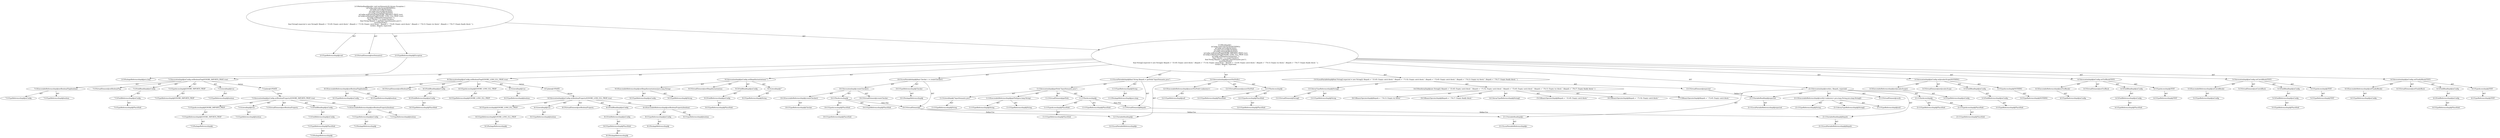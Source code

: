 digraph "testSemantic2#?" {
0 [label="2:CtTypeReferenceImpl@void" shape=ellipse]
1 [label="2:CtVirtualElement@testSemantic2" shape=ellipse]
2 [label="2:CtTypeReferenceImpl@Exception" shape=ellipse]
3 [label="2:CtPackageReferenceImpl@java.lang" shape=ellipse]
4 [label="3:CtExecutableReferenceImpl@setJavadocScope()" shape=ellipse]
5 [label="3:CtTypeReferenceImpl@mConfig" shape=ellipse]
6 [label="3:CtVirtualElement@setJavadocScope" shape=ellipse]
7 [label="3:CtFieldReferenceImpl@mConfig" shape=ellipse]
8 [label="3:CtTypeReferenceImpl@PlaceHold" shape=ellipse]
9 [label="3:CtFieldReadImpl@mConfig" shape=ellipse]
10 [label="3:CtTypeAccessImpl@NOTHING" shape=ellipse]
11 [label="3:CtTypeReferenceImpl@NOTHING" shape=ellipse]
12 [label="3:CtInvocationImpl@mConfig.setJavadocScope(NOTHING)" shape=ellipse]
13 [label="4:CtExecutableReferenceImpl@setTryBlock()" shape=ellipse]
14 [label="4:CtTypeReferenceImpl@mConfig" shape=ellipse]
15 [label="4:CtVirtualElement@setTryBlock" shape=ellipse]
16 [label="4:CtFieldReferenceImpl@mConfig" shape=ellipse]
17 [label="4:CtTypeReferenceImpl@PlaceHold" shape=ellipse]
18 [label="4:CtFieldReadImpl@mConfig" shape=ellipse]
19 [label="4:CtTypeAccessImpl@TEXT" shape=ellipse]
20 [label="4:CtTypeReferenceImpl@TEXT" shape=ellipse]
21 [label="4:CtInvocationImpl@mConfig.setTryBlock(TEXT)" shape=ellipse]
22 [label="5:CtExecutableReferenceImpl@setCatchBlock()" shape=ellipse]
23 [label="5:CtTypeReferenceImpl@mConfig" shape=ellipse]
24 [label="5:CtVirtualElement@setCatchBlock" shape=ellipse]
25 [label="5:CtFieldReferenceImpl@mConfig" shape=ellipse]
26 [label="5:CtTypeReferenceImpl@PlaceHold" shape=ellipse]
27 [label="5:CtFieldReadImpl@mConfig" shape=ellipse]
28 [label="5:CtTypeAccessImpl@TEXT" shape=ellipse]
29 [label="5:CtTypeReferenceImpl@TEXT" shape=ellipse]
30 [label="5:CtInvocationImpl@mConfig.setCatchBlock(TEXT)" shape=ellipse]
31 [label="6:CtExecutableReferenceImpl@setFinallyBlock()" shape=ellipse]
32 [label="6:CtTypeReferenceImpl@mConfig" shape=ellipse]
33 [label="6:CtVirtualElement@setFinallyBlock" shape=ellipse]
34 [label="6:CtFieldReferenceImpl@mConfig" shape=ellipse]
35 [label="6:CtTypeReferenceImpl@PlaceHold" shape=ellipse]
36 [label="6:CtFieldReadImpl@mConfig" shape=ellipse]
37 [label="6:CtTypeAccessImpl@TEXT" shape=ellipse]
38 [label="6:CtTypeReferenceImpl@TEXT" shape=ellipse]
39 [label="6:CtInvocationImpl@mConfig.setFinallyBlock(TEXT)" shape=ellipse]
40 [label="7:CtExecutableReferenceImpl@setBooleanFlag(boolean)" shape=ellipse]
41 [label="7:CtTypeReferenceImpl@mConfig" shape=ellipse]
42 [label="7:CtTypeReferenceImpl@boolean" shape=ellipse]
43 [label="7:CtVirtualElement@setBooleanFlag" shape=ellipse]
44 [label="7:CtFieldReferenceImpl@mConfig" shape=ellipse]
45 [label="7:CtTypeReferenceImpl@PlaceHold" shape=ellipse]
46 [label="7:CtFieldReadImpl@mConfig" shape=ellipse]
47 [label="7:CtTypeAccessImpl@IGNORE_IMPORTS_PROP" shape=ellipse]
48 [label="7:CtTypeReferenceImpl@IGNORE_IMPORTS_PROP" shape=ellipse]
49 [label="7:CtLiteralImpl@true" shape=ellipse]
50 [label="7:CtTypeReferenceImpl@boolean" shape=ellipse]
51 [label="7:CtInvocationImpl@mConfig.setBooleanFlag(IGNORE_IMPORTS_PROP, true)" shape=ellipse]
52 [label="8:CtExecutableReferenceImpl@setBooleanFlag(boolean)" shape=ellipse]
53 [label="8:CtTypeReferenceImpl@mConfig" shape=ellipse]
54 [label="8:CtTypeReferenceImpl@boolean" shape=ellipse]
55 [label="8:CtVirtualElement@setBooleanFlag" shape=ellipse]
56 [label="8:CtFieldReferenceImpl@mConfig" shape=ellipse]
57 [label="8:CtTypeReferenceImpl@PlaceHold" shape=ellipse]
58 [label="8:CtFieldReadImpl@mConfig" shape=ellipse]
59 [label="8:CtTypeAccessImpl@IGNORE_LONG_ELL_PROP" shape=ellipse]
60 [label="8:CtTypeReferenceImpl@IGNORE_LONG_ELL_PROP" shape=ellipse]
61 [label="8:CtLiteralImpl@true" shape=ellipse]
62 [label="8:CtTypeReferenceImpl@boolean" shape=ellipse]
63 [label="8:CtInvocationImpl@mConfig.setBooleanFlag(IGNORE_LONG_ELL_PROP, true)" shape=ellipse]
64 [label="9:CtExecutableReferenceImpl@setIllegalInstantiations(java.lang.String)" shape=ellipse]
65 [label="9:CtTypeReferenceImpl@mConfig" shape=ellipse]
66 [label="9:CtTypeReferenceImpl@String" shape=ellipse]
67 [label="9:CtVirtualElement@setIllegalInstantiations" shape=ellipse]
68 [label="9:CtFieldReferenceImpl@mConfig" shape=ellipse]
69 [label="9:CtTypeReferenceImpl@PlaceHold" shape=ellipse]
70 [label="9:CtFieldReadImpl@mConfig" shape=ellipse]
71 [label="9:CtLiteralImpl@\"\"" shape=ellipse]
72 [label="9:CtTypeReferenceImpl@String" shape=ellipse]
73 [label="9:CtInvocationImpl@mConfig.setIllegalInstantiations(\"\")" shape=ellipse]
74 [label="10:CtTypeReferenceImpl@Checker" shape=ellipse]
75 [label="10:CtPackageReferenceImpl@" shape=ellipse]
76 [label="10:CtExecutableReferenceImpl@createChecker()" shape=ellipse]
77 [label="10:CtTypeReferenceImpl@Checker" shape=ellipse]
78 [label="10:CtVirtualElement@createChecker" shape=ellipse]
79 [label="10:CtTypeAccessImpl@PlaceHold" shape=ellipse]
80 [label="10:CtTypeReferenceImpl@PlaceHold" shape=ellipse]
81 [label="10:CtThisAccessImpl@" shape=ellipse]
82 [label="10:CtTypeReferenceImpl@PlaceHold" shape=ellipse]
83 [label="10:CtInvocationImpl@createChecker()" shape=ellipse]
84 [label="10:CtVirtualElement@c" shape=ellipse]
85 [label="10:CtLocalVariableImpl@final Checker c = createChecker()" shape=ellipse]
86 [label="11:CtTypeReferenceImpl@String" shape=ellipse]
87 [label="11:CtPackageReferenceImpl@java.lang" shape=ellipse]
88 [label="11:CtExecutableReferenceImpl@getPath(java.lang.String)" shape=ellipse]
89 [label="11:CtTypeReferenceImpl@String" shape=ellipse]
90 [label="11:CtTypeReferenceImpl@String" shape=ellipse]
91 [label="11:CtVirtualElement@getPath" shape=ellipse]
92 [label="11:CtTypeAccessImpl@PlaceHold" shape=ellipse]
93 [label="11:CtTypeReferenceImpl@PlaceHold" shape=ellipse]
94 [label="11:CtThisAccessImpl@" shape=ellipse]
95 [label="11:CtTypeReferenceImpl@PlaceHold" shape=ellipse]
96 [label="11:CtLiteralImpl@\"InputSemantic.java\"" shape=ellipse]
97 [label="11:CtTypeReferenceImpl@String" shape=ellipse]
98 [label="11:CtInvocationImpl@getPath(\"InputSemantic.java\")" shape=ellipse]
99 [label="11:CtVirtualElement@filepath" shape=ellipse]
100 [label="11:CtLocalVariableImpl@final String filepath = getPath(\"InputSemantic.java\")" shape=ellipse]
101 [label="12:CtExecutableReferenceImpl@assertNotNull(<unknown>)" shape=ellipse]
102 [label="12:CtTypeReferenceImpl@null" shape=ellipse]
103 [label="12:CtVirtualElement@assertNotNull" shape=ellipse]
104 [label="12:CtTypeAccessImpl@PlaceHold" shape=ellipse]
105 [label="12:CtTypeReferenceImpl@PlaceHold" shape=ellipse]
106 [label="12:CtThisAccessImpl@" shape=ellipse]
107 [label="12:CtTypeReferenceImpl@PlaceHold" shape=ellipse]
108 [label="12:CtVariableReadImpl@c" shape=ellipse]
109 [label="12:CtLocalVariableReferenceImpl@c" shape=ellipse]
110 [label="12:CtInvocationImpl@assertNotNull(c)" shape=ellipse]
111 [label="13:CtVirtualElement@String[]" shape=ellipse]
112 [label="13:CtArrayTypeReferenceImpl@String[]" shape=ellipse]
113 [label="13:CtTypeReferenceImpl@String" shape=ellipse]
114 [label="14:CtNewArrayImpl@new String[]\{ filepath + \":51:65: Empty catch block.\", filepath + \":71:52: Empty catch block.\", filepath + \":72:45: Empty catch block.\", filepath + \":74:13: Empty try block.\", filepath + \":76:17: Empty finally block.\" \}" shape=ellipse]
115 [label="14:CtArrayTypeReferenceImpl@String[]" shape=ellipse]
116 [label="15:CtBinaryOperatorImpl@filepath + \":51:65: Empty catch block.\"" shape=ellipse]
117 [label="16:CtBinaryOperatorImpl@filepath + \":71:52: Empty catch block.\"" shape=ellipse]
118 [label="17:CtBinaryOperatorImpl@filepath + \":72:45: Empty catch block.\"" shape=ellipse]
119 [label="18:CtBinaryOperatorImpl@filepath + \":74:13: Empty try block.\"" shape=ellipse]
120 [label="19:CtBinaryOperatorImpl@filepath + \":76:17: Empty finally block.\"" shape=ellipse]
121 [label="13:CtVirtualElement@expected" shape=ellipse]
122 [label="13:CtLocalVariableImpl@final String[] expected = new String[]\{ filepath + \":51:65: Empty catch block.\", filepath + \":71:52: Empty catch block.\", filepath + \":72:45: Empty catch block.\", filepath + \":74:13: Empty try block.\", filepath + \":76:17: Empty finally block.\" \}" shape=ellipse]
123 [label="21:CtExecutableReferenceImpl@verify(<unknown>,java.lang.String,java.lang.String[])" shape=ellipse]
124 [label="21:CtTypeReferenceImpl@null" shape=ellipse]
125 [label="21:CtTypeReferenceImpl@String" shape=ellipse]
126 [label="21:CtArrayTypeReferenceImpl@String[]" shape=ellipse]
127 [label="21:CtVirtualElement@verify" shape=ellipse]
128 [label="21:CtTypeAccessImpl@PlaceHold" shape=ellipse]
129 [label="21:CtTypeReferenceImpl@PlaceHold" shape=ellipse]
130 [label="21:CtThisAccessImpl@" shape=ellipse]
131 [label="21:CtTypeReferenceImpl@PlaceHold" shape=ellipse]
132 [label="21:CtVariableReadImpl@c" shape=ellipse]
133 [label="21:CtLocalVariableReferenceImpl@c" shape=ellipse]
134 [label="21:CtVariableReadImpl@filepath" shape=ellipse]
135 [label="21:CtLocalVariableReferenceImpl@filepath" shape=ellipse]
136 [label="21:CtVariableReadImpl@expected" shape=ellipse]
137 [label="21:CtLocalVariableReferenceImpl@expected" shape=ellipse]
138 [label="21:CtInvocationImpl@verify(c, filepath, expected)" shape=ellipse]
139 [label="2:CtBlockImpl@\{
    mConfig.setJavadocScope(NOTHING);
    mConfig.setTryBlock(TEXT);
    mConfig.setCatchBlock(TEXT);
    mConfig.setFinallyBlock(TEXT);
    mConfig.setBooleanFlag(IGNORE_IMPORTS_PROP, true);
    mConfig.setBooleanFlag(IGNORE_LONG_ELL_PROP, true);
    mConfig.setIllegalInstantiations(\"\");
    final Checker c = createChecker();
    final String filepath = getPath(\"InputSemantic.java\");
    assertNotNull(c);
    final String[] expected = new String[]\{ filepath + \":51:65: Empty catch block.\", filepath + \":71:52: Empty catch block.\", filepath + \":72:45: Empty catch block.\", filepath + \":74:13: Empty try block.\", filepath + \":76:17: Empty finally block.\" \};
    verify(c, filepath, expected);
\}" shape=ellipse]
140 [label="2:CtMethodImpl@public void testSemantic2() throws Exception \{
    mConfig.setJavadocScope(NOTHING);
    mConfig.setTryBlock(TEXT);
    mConfig.setCatchBlock(TEXT);
    mConfig.setFinallyBlock(TEXT);
    mConfig.setBooleanFlag(IGNORE_IMPORTS_PROP, true);
    mConfig.setBooleanFlag(IGNORE_LONG_ELL_PROP, true);
    mConfig.setIllegalInstantiations(\"\");
    final Checker c = createChecker();
    final String filepath = getPath(\"InputSemantic.java\");
    assertNotNull(c);
    final String[] expected = new String[]\{ filepath + \":51:65: Empty catch block.\", filepath + \":71:52: Empty catch block.\", filepath + \":72:45: Empty catch block.\", filepath + \":74:13: Empty try block.\", filepath + \":76:17: Empty finally block.\" \};
    verify(c, filepath, expected);
\}" shape=ellipse]
141 [label="7:Update@UPDATE" shape=ellipse]
142 [label="7:CtPackageReferenceImpl@" shape=ellipse]
143 [label="7:CtTypeReferenceImpl@PlaceHold" shape=ellipse]
144 [label="7:CtFieldReferenceImpl@mConfig" shape=ellipse]
145 [label="7:CtFieldReadImpl@mConfig" shape=ellipse]
146 [label="7:CtPackageReferenceImpl@" shape=ellipse]
147 [label="7:CtTypeReferenceImpl@mConfig" shape=ellipse]
148 [label="7:CtTypeReferenceImpl@boolean" shape=ellipse]
149 [label="7:CtExecutableReferenceImpl@setBooleanProperty(boolean)" shape=ellipse]
150 [label="7:CtPackageReferenceImpl@" shape=ellipse]
151 [label="7:CtTypeReferenceImpl@IGNORE_IMPORTS_PROP" shape=ellipse]
152 [label="7:CtTypeAccessImpl@IGNORE_IMPORTS_PROP" shape=ellipse]
153 [label="7:CtTypeReferenceImpl@boolean" shape=ellipse]
154 [label="7:CtLiteralImpl@true" shape=ellipse]
155 [label="7:CtInvocationImpl@mConfig.setBooleanProperty(IGNORE_IMPORTS_PROP, true)" shape=ellipse]
156 [label="7:CtVirtualElement@setBooleanProperty" shape=ellipse]
157 [label="8:Update@UPDATE" shape=ellipse]
158 [label="8:CtPackageReferenceImpl@" shape=ellipse]
159 [label="8:CtTypeReferenceImpl@PlaceHold" shape=ellipse]
160 [label="8:CtFieldReferenceImpl@mConfig" shape=ellipse]
161 [label="8:CtFieldReadImpl@mConfig" shape=ellipse]
162 [label="8:CtPackageReferenceImpl@" shape=ellipse]
163 [label="8:CtTypeReferenceImpl@mConfig" shape=ellipse]
164 [label="8:CtTypeReferenceImpl@boolean" shape=ellipse]
165 [label="8:CtExecutableReferenceImpl@setBooleanProperty(boolean)" shape=ellipse]
166 [label="8:CtPackageReferenceImpl@" shape=ellipse]
167 [label="8:CtTypeReferenceImpl@IGNORE_LONG_ELL_PROP" shape=ellipse]
168 [label="8:CtTypeAccessImpl@IGNORE_LONG_ELL_PROP" shape=ellipse]
169 [label="8:CtTypeReferenceImpl@boolean" shape=ellipse]
170 [label="8:CtLiteralImpl@true" shape=ellipse]
171 [label="8:CtInvocationImpl@mConfig.setBooleanProperty(IGNORE_LONG_ELL_PROP, true)" shape=ellipse]
172 [label="8:CtVirtualElement@setBooleanProperty" shape=ellipse]
2 -> 3 [label="AST"];
4 -> 5 [label="AST"];
7 -> 8 [label="AST"];
9 -> 7 [label="AST"];
10 -> 11 [label="AST"];
12 -> 6 [label="AST"];
12 -> 9 [label="AST"];
12 -> 4 [label="AST"];
12 -> 10 [label="AST"];
13 -> 14 [label="AST"];
16 -> 17 [label="AST"];
18 -> 16 [label="AST"];
19 -> 20 [label="AST"];
21 -> 15 [label="AST"];
21 -> 18 [label="AST"];
21 -> 13 [label="AST"];
21 -> 19 [label="AST"];
22 -> 23 [label="AST"];
25 -> 26 [label="AST"];
27 -> 25 [label="AST"];
28 -> 29 [label="AST"];
30 -> 24 [label="AST"];
30 -> 27 [label="AST"];
30 -> 22 [label="AST"];
30 -> 28 [label="AST"];
31 -> 32 [label="AST"];
34 -> 35 [label="AST"];
36 -> 34 [label="AST"];
37 -> 38 [label="AST"];
39 -> 33 [label="AST"];
39 -> 36 [label="AST"];
39 -> 31 [label="AST"];
39 -> 37 [label="AST"];
40 -> 41 [label="AST"];
40 -> 42 [label="AST"];
44 -> 45 [label="AST"];
46 -> 44 [label="AST"];
47 -> 48 [label="AST"];
49 -> 50 [label="AST"];
51 -> 43 [label="AST"];
51 -> 46 [label="AST"];
51 -> 40 [label="AST"];
51 -> 47 [label="AST"];
51 -> 49 [label="AST"];
51 -> 141 [label="Action"];
52 -> 53 [label="AST"];
52 -> 54 [label="AST"];
56 -> 57 [label="AST"];
58 -> 56 [label="AST"];
59 -> 60 [label="AST"];
61 -> 62 [label="AST"];
63 -> 55 [label="AST"];
63 -> 58 [label="AST"];
63 -> 52 [label="AST"];
63 -> 59 [label="AST"];
63 -> 61 [label="AST"];
63 -> 157 [label="Action"];
64 -> 65 [label="AST"];
64 -> 66 [label="AST"];
68 -> 69 [label="AST"];
70 -> 68 [label="AST"];
71 -> 72 [label="AST"];
73 -> 67 [label="AST"];
73 -> 70 [label="AST"];
73 -> 64 [label="AST"];
73 -> 71 [label="AST"];
74 -> 75 [label="AST"];
76 -> 77 [label="AST"];
79 -> 80 [label="AST"];
81 -> 82 [label="AST"];
81 -> 79 [label="AST"];
81 -> 84 [label="Data Dep"];
83 -> 78 [label="AST"];
83 -> 81 [label="AST"];
83 -> 76 [label="AST"];
84 -> 108 [label="Define-Use"];
84 -> 132 [label="Define-Use"];
85 -> 84 [label="AST"];
85 -> 74 [label="AST"];
85 -> 83 [label="AST"];
86 -> 87 [label="AST"];
88 -> 89 [label="AST"];
88 -> 90 [label="AST"];
92 -> 93 [label="AST"];
94 -> 95 [label="AST"];
94 -> 92 [label="AST"];
94 -> 99 [label="Data Dep"];
96 -> 97 [label="AST"];
98 -> 91 [label="AST"];
98 -> 94 [label="AST"];
98 -> 88 [label="AST"];
98 -> 96 [label="AST"];
99 -> 134 [label="Define-Use"];
100 -> 99 [label="AST"];
100 -> 86 [label="AST"];
100 -> 98 [label="AST"];
101 -> 102 [label="AST"];
104 -> 105 [label="AST"];
106 -> 107 [label="AST"];
106 -> 104 [label="AST"];
108 -> 109 [label="AST"];
110 -> 103 [label="AST"];
110 -> 106 [label="AST"];
110 -> 101 [label="AST"];
110 -> 108 [label="AST"];
112 -> 111 [label="AST"];
112 -> 113 [label="AST"];
114 -> 115 [label="AST"];
114 -> 116 [label="AST"];
114 -> 117 [label="AST"];
114 -> 118 [label="AST"];
114 -> 119 [label="AST"];
114 -> 120 [label="AST"];
121 -> 136 [label="Define-Use"];
122 -> 121 [label="AST"];
122 -> 112 [label="AST"];
122 -> 114 [label="AST"];
123 -> 124 [label="AST"];
123 -> 125 [label="AST"];
123 -> 126 [label="AST"];
128 -> 129 [label="AST"];
130 -> 131 [label="AST"];
130 -> 128 [label="AST"];
132 -> 133 [label="AST"];
134 -> 135 [label="AST"];
136 -> 137 [label="AST"];
138 -> 127 [label="AST"];
138 -> 130 [label="AST"];
138 -> 123 [label="AST"];
138 -> 132 [label="AST"];
138 -> 134 [label="AST"];
138 -> 136 [label="AST"];
139 -> 12 [label="AST"];
139 -> 21 [label="AST"];
139 -> 30 [label="AST"];
139 -> 39 [label="AST"];
139 -> 51 [label="AST"];
139 -> 63 [label="AST"];
139 -> 73 [label="AST"];
139 -> 85 [label="AST"];
139 -> 100 [label="AST"];
139 -> 110 [label="AST"];
139 -> 122 [label="AST"];
139 -> 138 [label="AST"];
140 -> 1 [label="AST"];
140 -> 0 [label="AST"];
140 -> 2 [label="AST"];
140 -> 139 [label="AST"];
141 -> 155 [label="Action"];
143 -> 142 [label="AST"];
144 -> 143 [label="AST"];
145 -> 144 [label="AST"];
147 -> 146 [label="AST"];
149 -> 147 [label="AST"];
149 -> 148 [label="AST"];
151 -> 150 [label="AST"];
152 -> 151 [label="AST"];
154 -> 153 [label="AST"];
155 -> 156 [label="AST"];
155 -> 145 [label="AST"];
155 -> 149 [label="AST"];
155 -> 152 [label="AST"];
155 -> 154 [label="AST"];
157 -> 171 [label="Action"];
159 -> 158 [label="AST"];
160 -> 159 [label="AST"];
161 -> 160 [label="AST"];
163 -> 162 [label="AST"];
165 -> 163 [label="AST"];
165 -> 164 [label="AST"];
167 -> 166 [label="AST"];
168 -> 167 [label="AST"];
170 -> 169 [label="AST"];
171 -> 172 [label="AST"];
171 -> 161 [label="AST"];
171 -> 165 [label="AST"];
171 -> 168 [label="AST"];
171 -> 170 [label="AST"];
}